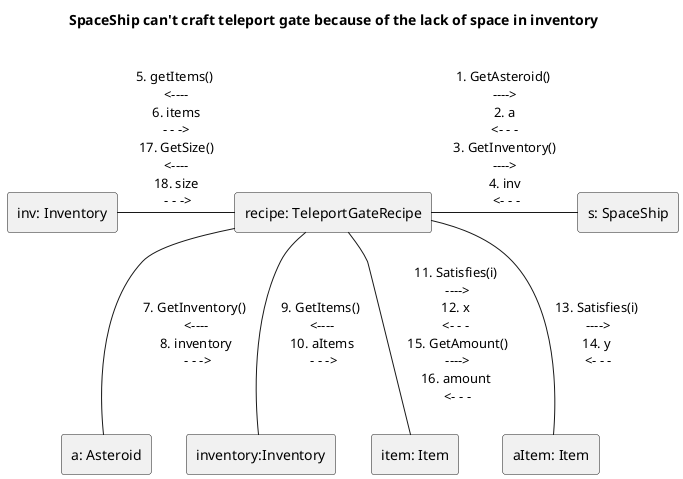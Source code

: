 @startuml
rectangle "recipe: TeleportGateRecipe" as recipe 
rectangle "s: SpaceShip" as s 
rectangle "inv: Inventory" as inv 
rectangle "a: Asteroid" as a 
rectangle "inventory:Inventory" as inventory 
rectangle "item: Item" as item 
rectangle "aItem: Item" as aItem 

title SpaceShip can't craft teleport gate because of the lack of space in inventory \n

recipe -right- s: 1. GetAsteroid() \n ----> \n 2. a \n <- - - \n 3. GetInventory() \n ----> \n 4. inv \n <- - -


recipe -left- inv: 5. getItems() \n <---- \n 6. items \n - - -> \n 17. GetSize() \n <---- \n 18. size \n - - -> 


recipe -- a: 7. GetInventory() \n <---- \n 8. inventory \n - - -> 

recipe -- inventory: 9. GetItems() \n <---- \n 10. aItems \n - - -> 

recipe -- item: 11. Satisfies(i)\n ---->\n 12. x \n <- - - \n 15. GetAmount()\n ---->\n 16. amount \n <- - - 

recipe -- aItem: 13. Satisfies(i)\n ---->\n 14. y \n <- - - 




@enduml